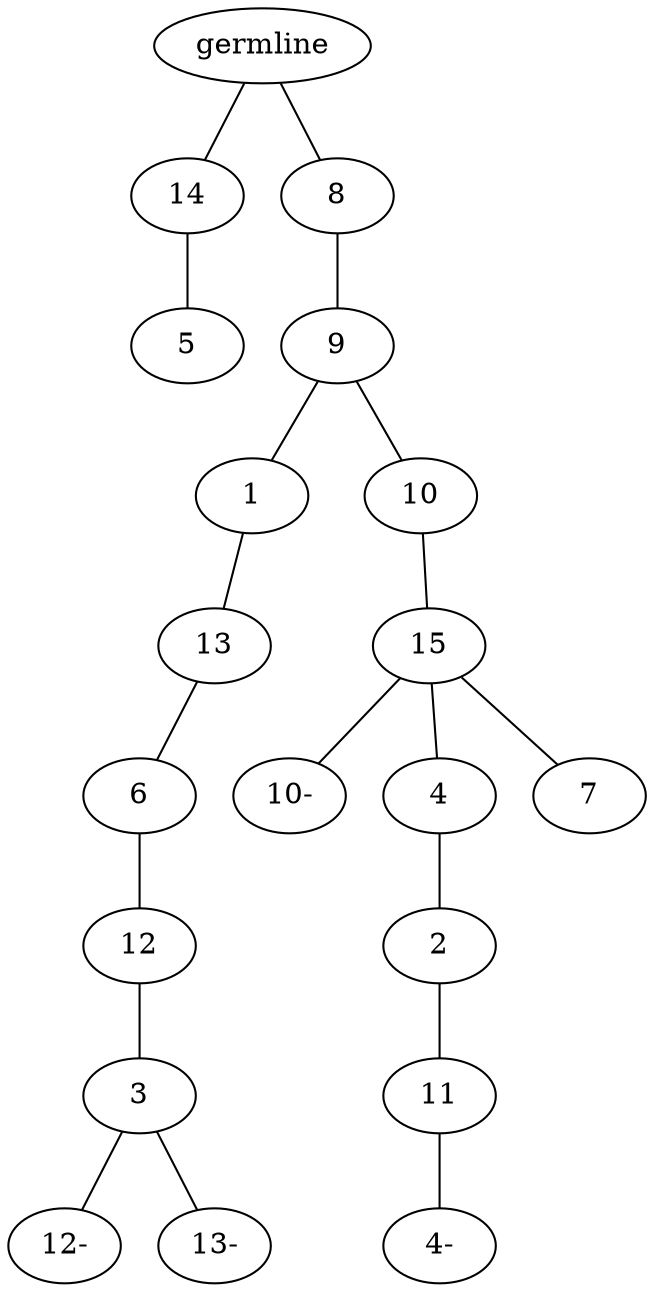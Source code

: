 graph tree {
    "140331615318992" [label="germline"];
    "140331613431696" [label="14"];
    "140331613431360" [label="5"];
    "140331613432896" [label="8"];
    "140331613433424" [label="9"];
    "140331613433376" [label="1"];
    "140331613430688" [label="13"];
    "140331613431168" [label="6"];
    "140331613433472" [label="12"];
    "140331613432368" [label="3"];
    "140331613431216" [label="12-"];
    "140331613432032" [label="13-"];
    "140331613430496" [label="10"];
    "140331613429872" [label="15"];
    "140331613430064" [label="10-"];
    "140331608585600" [label="4"];
    "140331608586368" [label="2"];
    "140331608585456" [label="11"];
    "140331608587184" [label="4-"];
    "140331608585792" [label="7"];
    "140331615318992" -- "140331613431696";
    "140331615318992" -- "140331613432896";
    "140331613431696" -- "140331613431360";
    "140331613432896" -- "140331613433424";
    "140331613433424" -- "140331613433376";
    "140331613433424" -- "140331613430496";
    "140331613433376" -- "140331613430688";
    "140331613430688" -- "140331613431168";
    "140331613431168" -- "140331613433472";
    "140331613433472" -- "140331613432368";
    "140331613432368" -- "140331613431216";
    "140331613432368" -- "140331613432032";
    "140331613430496" -- "140331613429872";
    "140331613429872" -- "140331613430064";
    "140331613429872" -- "140331608585600";
    "140331613429872" -- "140331608585792";
    "140331608585600" -- "140331608586368";
    "140331608586368" -- "140331608585456";
    "140331608585456" -- "140331608587184";
}
